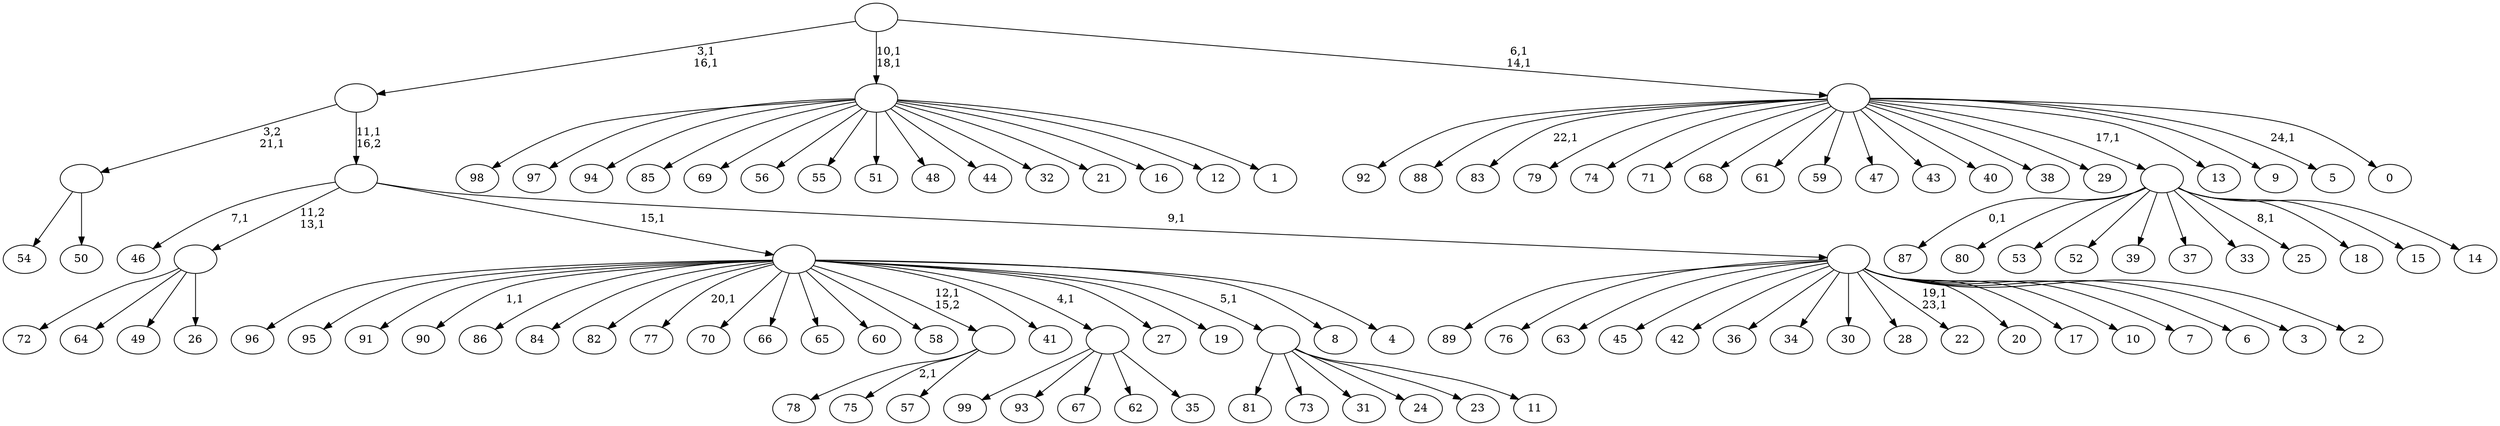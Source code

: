 digraph T {
	125 [label="99"]
	124 [label="98"]
	123 [label="97"]
	122 [label="96"]
	121 [label="95"]
	120 [label="94"]
	119 [label="93"]
	118 [label="92"]
	117 [label="91"]
	116 [label="90"]
	114 [label="89"]
	113 [label="88"]
	112 [label="87"]
	110 [label="86"]
	109 [label="85"]
	108 [label="84"]
	107 [label="83"]
	105 [label="82"]
	104 [label="81"]
	103 [label="80"]
	102 [label="79"]
	101 [label="78"]
	100 [label="77"]
	98 [label="76"]
	97 [label="75"]
	95 [label="74"]
	94 [label="73"]
	93 [label="72"]
	92 [label="71"]
	91 [label="70"]
	90 [label="69"]
	89 [label="68"]
	88 [label="67"]
	87 [label="66"]
	86 [label="65"]
	85 [label="64"]
	84 [label="63"]
	83 [label="62"]
	82 [label="61"]
	81 [label="60"]
	80 [label="59"]
	79 [label="58"]
	78 [label="57"]
	77 [label=""]
	76 [label="56"]
	75 [label="55"]
	74 [label="54"]
	73 [label="53"]
	72 [label="52"]
	71 [label="51"]
	70 [label="50"]
	69 [label=""]
	68 [label="49"]
	67 [label="48"]
	66 [label="47"]
	65 [label="46"]
	63 [label="45"]
	62 [label="44"]
	61 [label="43"]
	60 [label="42"]
	59 [label="41"]
	58 [label="40"]
	57 [label="39"]
	56 [label="38"]
	55 [label="37"]
	54 [label="36"]
	53 [label="35"]
	52 [label=""]
	51 [label="34"]
	50 [label="33"]
	49 [label="32"]
	48 [label="31"]
	47 [label="30"]
	46 [label="29"]
	45 [label="28"]
	44 [label="27"]
	43 [label="26"]
	42 [label=""]
	41 [label="25"]
	39 [label="24"]
	38 [label="23"]
	37 [label="22"]
	34 [label="21"]
	33 [label="20"]
	32 [label="19"]
	31 [label="18"]
	30 [label="17"]
	29 [label="16"]
	28 [label="15"]
	27 [label="14"]
	26 [label=""]
	25 [label="13"]
	24 [label="12"]
	23 [label="11"]
	22 [label=""]
	21 [label="10"]
	20 [label="9"]
	19 [label="8"]
	18 [label="7"]
	17 [label="6"]
	16 [label="5"]
	14 [label="4"]
	13 [label=""]
	12 [label="3"]
	11 [label="2"]
	10 [label=""]
	9 [label=""]
	8 [label=""]
	6 [label="1"]
	5 [label=""]
	3 [label="0"]
	2 [label=""]
	0 [label=""]
	77 -> 97 [label="2,1"]
	77 -> 101 [label=""]
	77 -> 78 [label=""]
	69 -> 74 [label=""]
	69 -> 70 [label=""]
	52 -> 125 [label=""]
	52 -> 119 [label=""]
	52 -> 88 [label=""]
	52 -> 83 [label=""]
	52 -> 53 [label=""]
	42 -> 93 [label=""]
	42 -> 85 [label=""]
	42 -> 68 [label=""]
	42 -> 43 [label=""]
	26 -> 41 [label="8,1"]
	26 -> 112 [label="0,1"]
	26 -> 103 [label=""]
	26 -> 73 [label=""]
	26 -> 72 [label=""]
	26 -> 57 [label=""]
	26 -> 55 [label=""]
	26 -> 50 [label=""]
	26 -> 31 [label=""]
	26 -> 28 [label=""]
	26 -> 27 [label=""]
	22 -> 104 [label=""]
	22 -> 94 [label=""]
	22 -> 48 [label=""]
	22 -> 39 [label=""]
	22 -> 38 [label=""]
	22 -> 23 [label=""]
	13 -> 100 [label="20,1"]
	13 -> 116 [label="1,1"]
	13 -> 122 [label=""]
	13 -> 121 [label=""]
	13 -> 117 [label=""]
	13 -> 110 [label=""]
	13 -> 108 [label=""]
	13 -> 105 [label=""]
	13 -> 91 [label=""]
	13 -> 87 [label=""]
	13 -> 86 [label=""]
	13 -> 81 [label=""]
	13 -> 79 [label=""]
	13 -> 77 [label="12,1\n15,2"]
	13 -> 59 [label=""]
	13 -> 52 [label="4,1"]
	13 -> 44 [label=""]
	13 -> 32 [label=""]
	13 -> 22 [label="5,1"]
	13 -> 19 [label=""]
	13 -> 14 [label=""]
	10 -> 37 [label="19,1\n23,1"]
	10 -> 114 [label=""]
	10 -> 98 [label=""]
	10 -> 84 [label=""]
	10 -> 63 [label=""]
	10 -> 60 [label=""]
	10 -> 54 [label=""]
	10 -> 51 [label=""]
	10 -> 47 [label=""]
	10 -> 45 [label=""]
	10 -> 33 [label=""]
	10 -> 30 [label=""]
	10 -> 21 [label=""]
	10 -> 18 [label=""]
	10 -> 17 [label=""]
	10 -> 12 [label=""]
	10 -> 11 [label=""]
	9 -> 65 [label="7,1"]
	9 -> 42 [label="11,2\n13,1"]
	9 -> 13 [label="15,1"]
	9 -> 10 [label="9,1"]
	8 -> 69 [label="3,2\n21,1"]
	8 -> 9 [label="11,1\n16,2"]
	5 -> 124 [label=""]
	5 -> 123 [label=""]
	5 -> 120 [label=""]
	5 -> 109 [label=""]
	5 -> 90 [label=""]
	5 -> 76 [label=""]
	5 -> 75 [label=""]
	5 -> 71 [label=""]
	5 -> 67 [label=""]
	5 -> 62 [label=""]
	5 -> 49 [label=""]
	5 -> 34 [label=""]
	5 -> 29 [label=""]
	5 -> 24 [label=""]
	5 -> 6 [label=""]
	2 -> 16 [label="24,1"]
	2 -> 107 [label="22,1"]
	2 -> 118 [label=""]
	2 -> 113 [label=""]
	2 -> 102 [label=""]
	2 -> 95 [label=""]
	2 -> 92 [label=""]
	2 -> 89 [label=""]
	2 -> 82 [label=""]
	2 -> 80 [label=""]
	2 -> 66 [label=""]
	2 -> 61 [label=""]
	2 -> 58 [label=""]
	2 -> 56 [label=""]
	2 -> 46 [label=""]
	2 -> 26 [label="17,1"]
	2 -> 25 [label=""]
	2 -> 20 [label=""]
	2 -> 3 [label=""]
	0 -> 2 [label="6,1\n14,1"]
	0 -> 5 [label="10,1\n18,1"]
	0 -> 8 [label="3,1\n16,1"]
}
